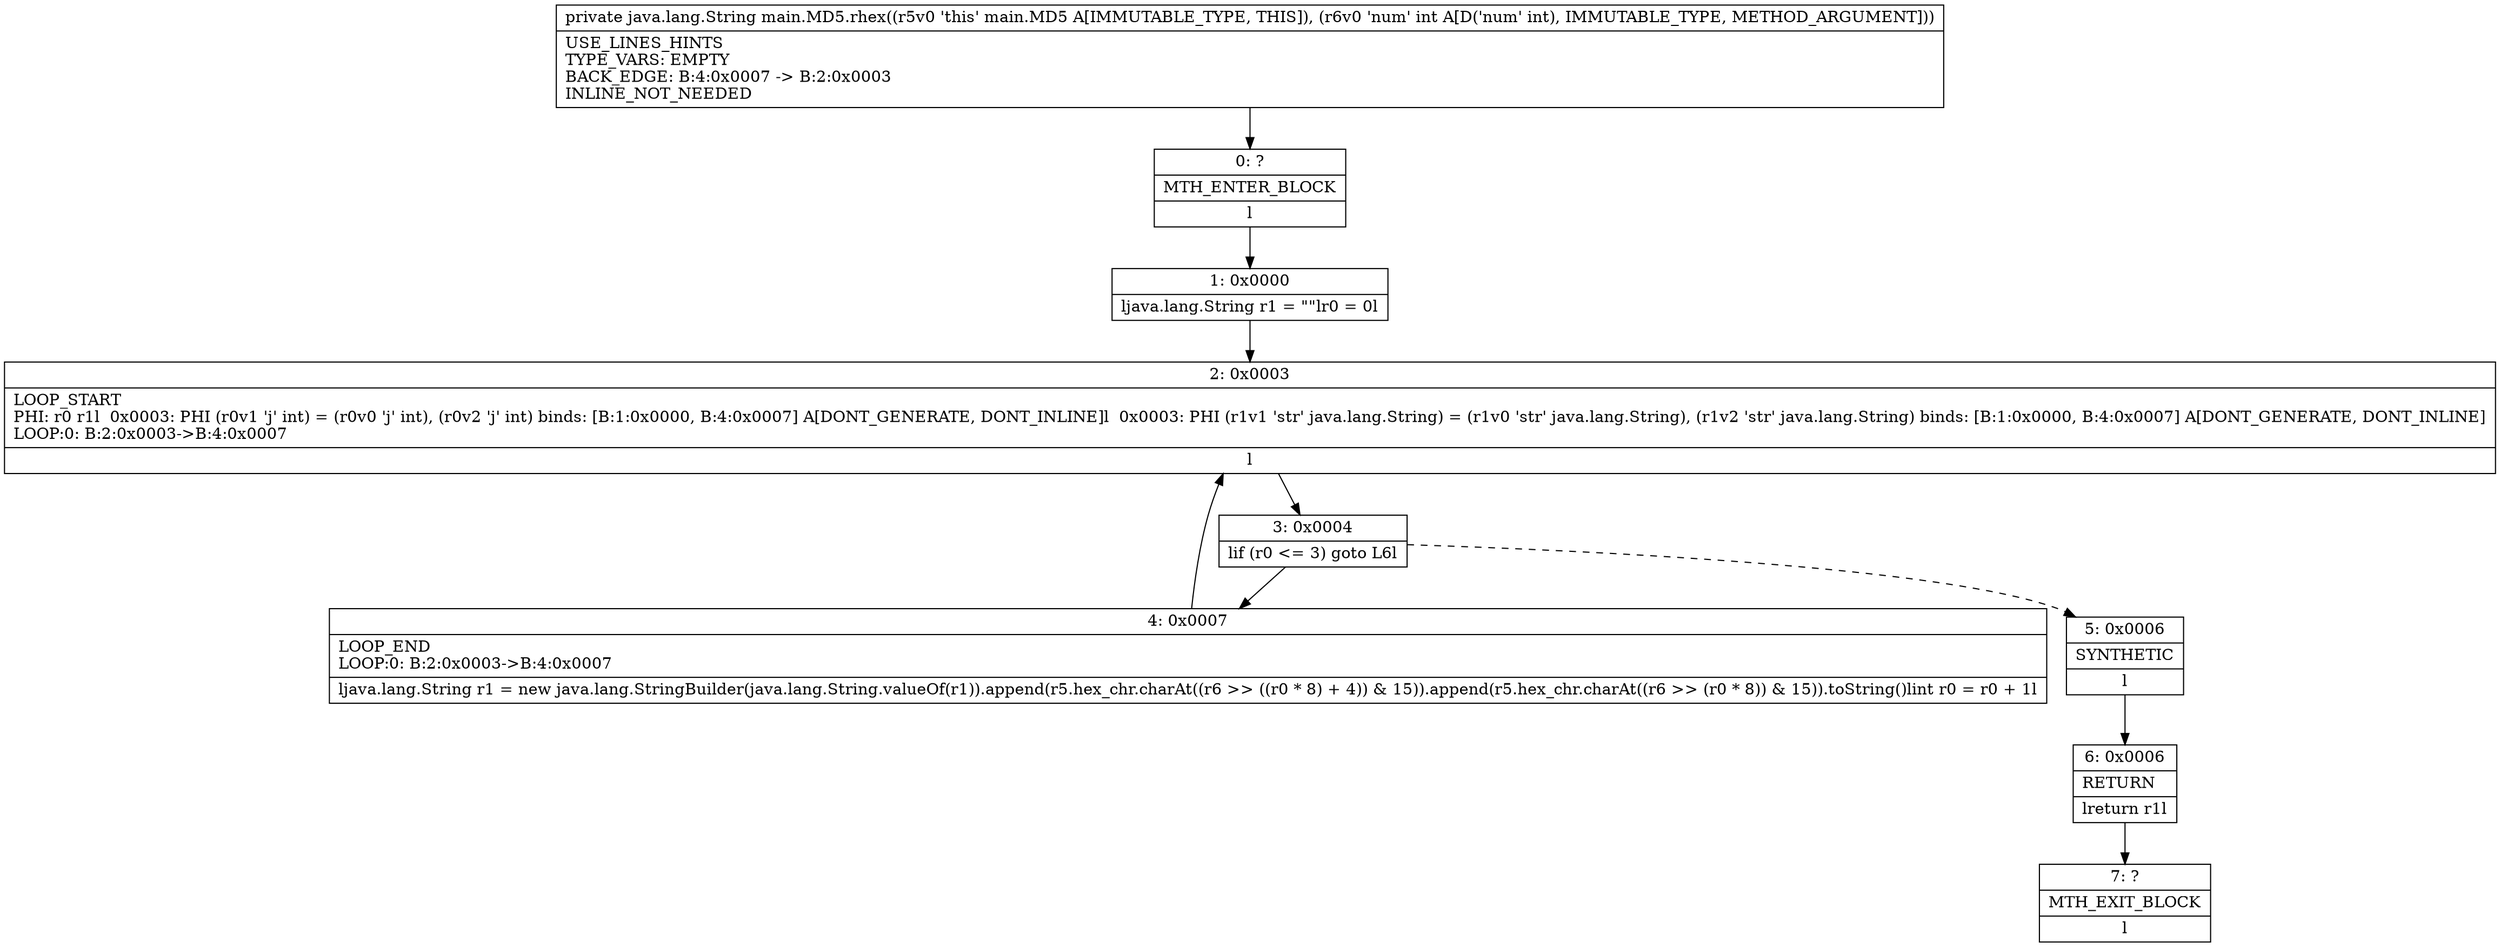 digraph "CFG formain.MD5.rhex(I)Ljava\/lang\/String;" {
Node_0 [shape=record,label="{0\:\ ?|MTH_ENTER_BLOCK\l|l}"];
Node_1 [shape=record,label="{1\:\ 0x0000|ljava.lang.String r1 = \"\"lr0 = 0l}"];
Node_2 [shape=record,label="{2\:\ 0x0003|LOOP_START\lPHI: r0 r1l  0x0003: PHI (r0v1 'j' int) = (r0v0 'j' int), (r0v2 'j' int) binds: [B:1:0x0000, B:4:0x0007] A[DONT_GENERATE, DONT_INLINE]l  0x0003: PHI (r1v1 'str' java.lang.String) = (r1v0 'str' java.lang.String), (r1v2 'str' java.lang.String) binds: [B:1:0x0000, B:4:0x0007] A[DONT_GENERATE, DONT_INLINE]\lLOOP:0: B:2:0x0003\-\>B:4:0x0007\l|l}"];
Node_3 [shape=record,label="{3\:\ 0x0004|lif (r0 \<= 3) goto L6l}"];
Node_4 [shape=record,label="{4\:\ 0x0007|LOOP_END\lLOOP:0: B:2:0x0003\-\>B:4:0x0007\l|ljava.lang.String r1 = new java.lang.StringBuilder(java.lang.String.valueOf(r1)).append(r5.hex_chr.charAt((r6 \>\> ((r0 * 8) + 4)) & 15)).append(r5.hex_chr.charAt((r6 \>\> (r0 * 8)) & 15)).toString()lint r0 = r0 + 1l}"];
Node_5 [shape=record,label="{5\:\ 0x0006|SYNTHETIC\l|l}"];
Node_6 [shape=record,label="{6\:\ 0x0006|RETURN\l|lreturn r1l}"];
Node_7 [shape=record,label="{7\:\ ?|MTH_EXIT_BLOCK\l|l}"];
MethodNode[shape=record,label="{private java.lang.String main.MD5.rhex((r5v0 'this' main.MD5 A[IMMUTABLE_TYPE, THIS]), (r6v0 'num' int A[D('num' int), IMMUTABLE_TYPE, METHOD_ARGUMENT]))  | USE_LINES_HINTS\lTYPE_VARS: EMPTY\lBACK_EDGE: B:4:0x0007 \-\> B:2:0x0003\lINLINE_NOT_NEEDED\l}"];
MethodNode -> Node_0;
Node_0 -> Node_1;
Node_1 -> Node_2;
Node_2 -> Node_3;
Node_3 -> Node_4;
Node_3 -> Node_5[style=dashed];
Node_4 -> Node_2;
Node_5 -> Node_6;
Node_6 -> Node_7;
}

